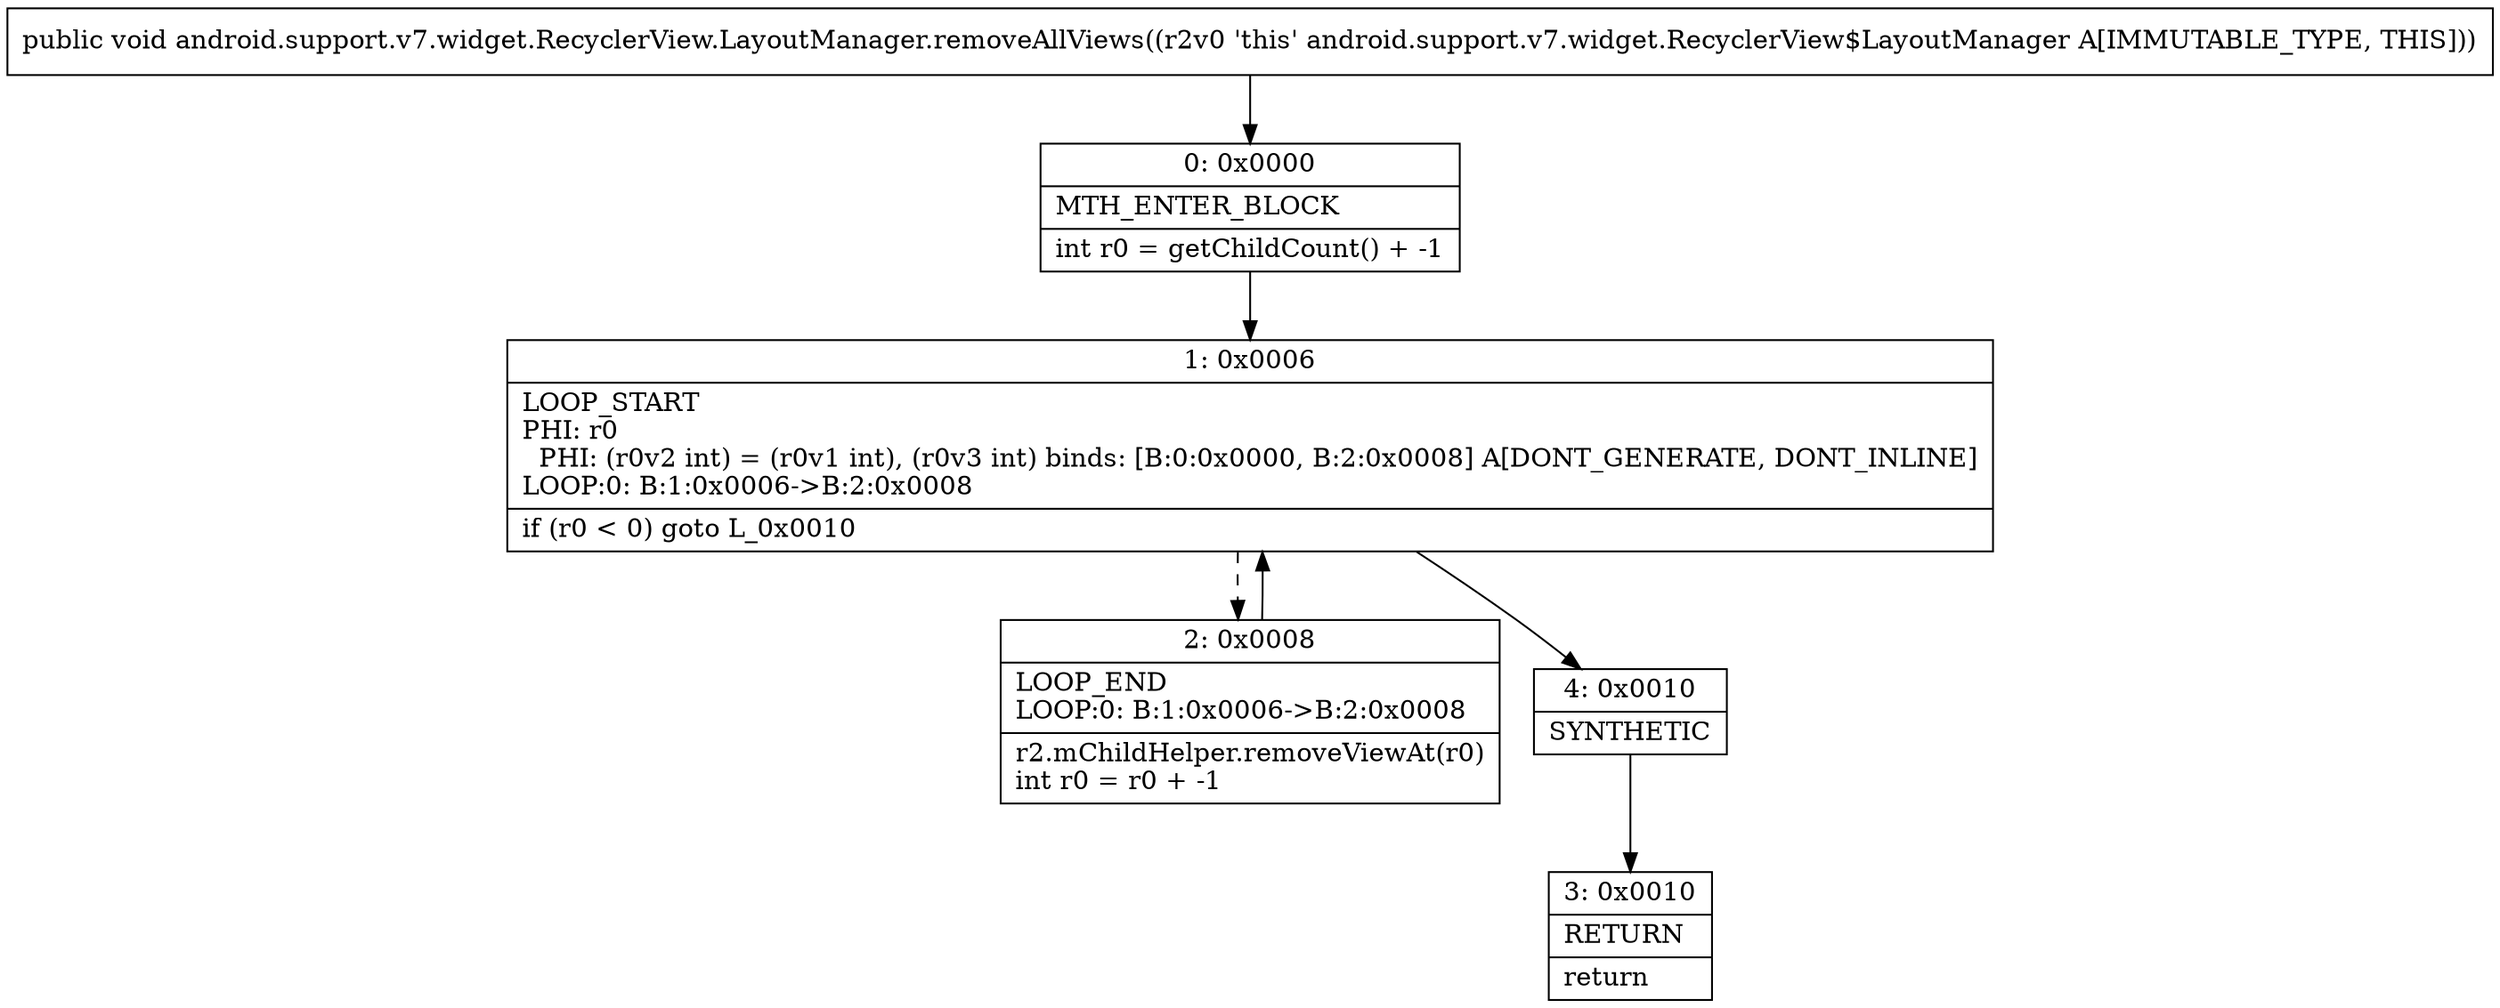 digraph "CFG forandroid.support.v7.widget.RecyclerView.LayoutManager.removeAllViews()V" {
Node_0 [shape=record,label="{0\:\ 0x0000|MTH_ENTER_BLOCK\l|int r0 = getChildCount() + \-1\l}"];
Node_1 [shape=record,label="{1\:\ 0x0006|LOOP_START\lPHI: r0 \l  PHI: (r0v2 int) = (r0v1 int), (r0v3 int) binds: [B:0:0x0000, B:2:0x0008] A[DONT_GENERATE, DONT_INLINE]\lLOOP:0: B:1:0x0006\-\>B:2:0x0008\l|if (r0 \< 0) goto L_0x0010\l}"];
Node_2 [shape=record,label="{2\:\ 0x0008|LOOP_END\lLOOP:0: B:1:0x0006\-\>B:2:0x0008\l|r2.mChildHelper.removeViewAt(r0)\lint r0 = r0 + \-1\l}"];
Node_3 [shape=record,label="{3\:\ 0x0010|RETURN\l|return\l}"];
Node_4 [shape=record,label="{4\:\ 0x0010|SYNTHETIC\l}"];
MethodNode[shape=record,label="{public void android.support.v7.widget.RecyclerView.LayoutManager.removeAllViews((r2v0 'this' android.support.v7.widget.RecyclerView$LayoutManager A[IMMUTABLE_TYPE, THIS])) }"];
MethodNode -> Node_0;
Node_0 -> Node_1;
Node_1 -> Node_2[style=dashed];
Node_1 -> Node_4;
Node_2 -> Node_1;
Node_4 -> Node_3;
}

